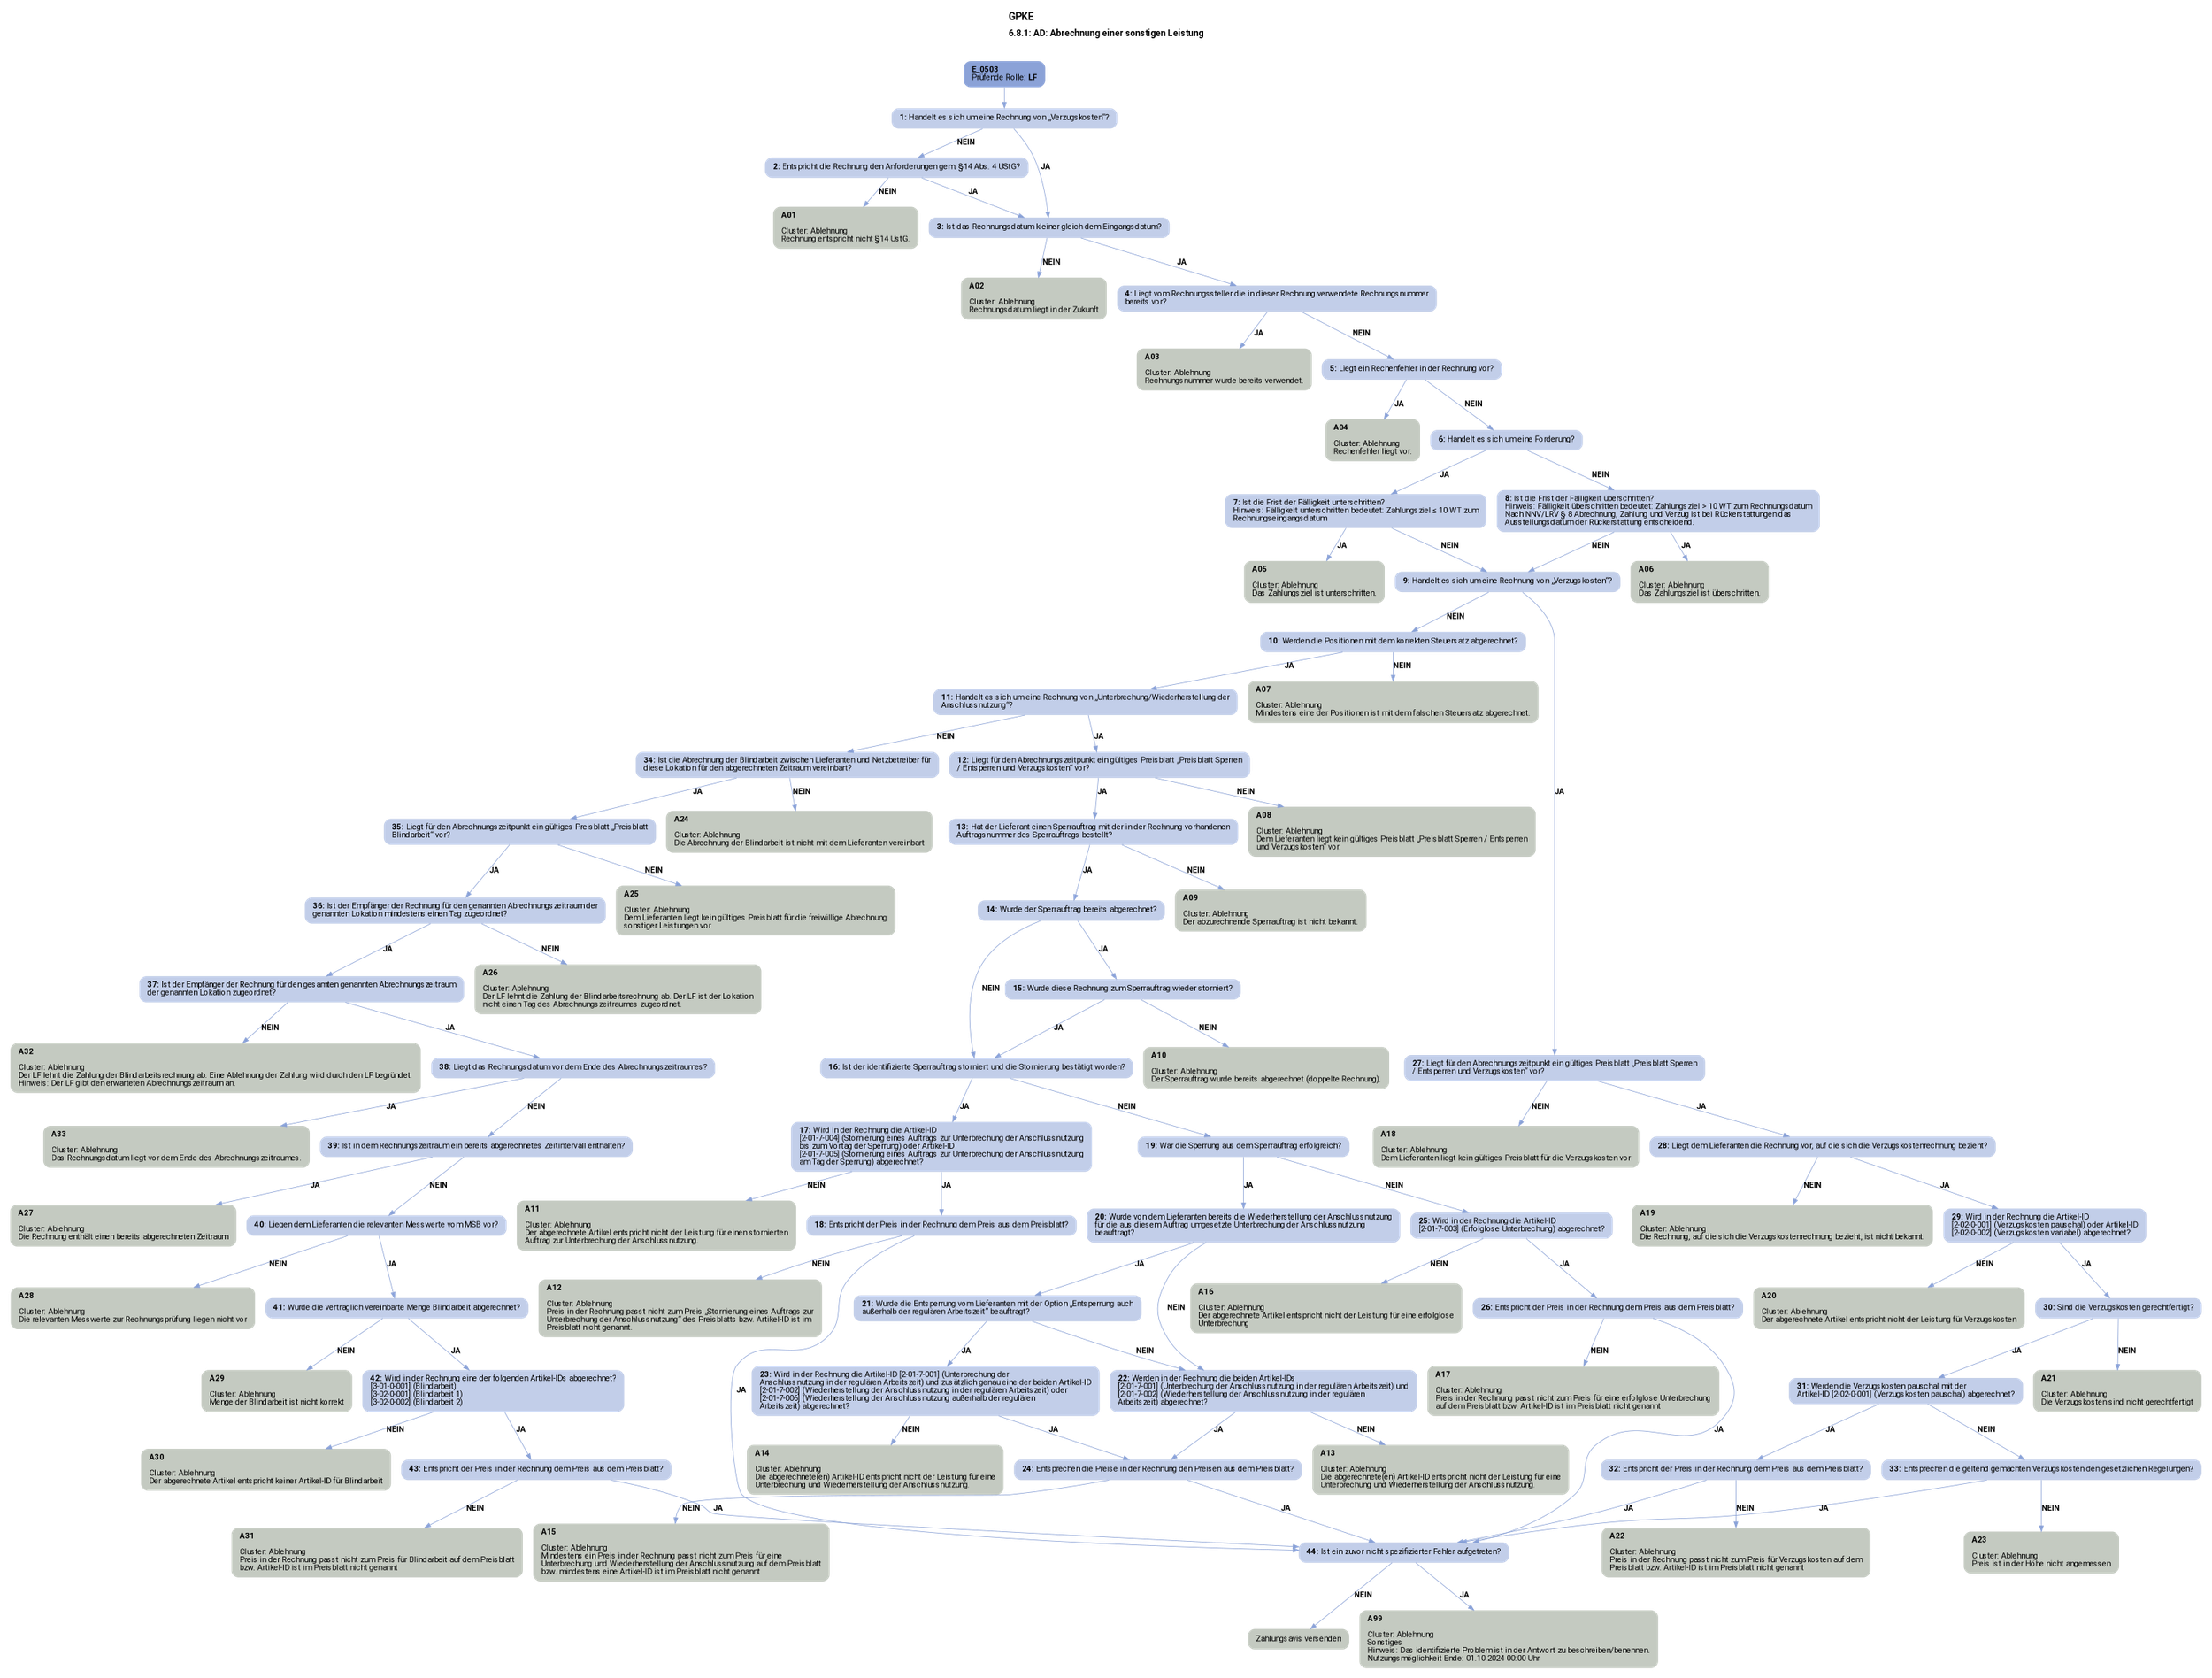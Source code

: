 digraph D {
    labelloc="t";
    label=<<B><FONT POINT-SIZE="18">GPKE</FONT></B><BR align="left"/><BR/><B><FONT POINT-SIZE="16">6.8.1: AD: Abrechnung einer sonstigen Leistung</FONT></B><BR align="left"/><BR/><BR/><BR/>>;
    ratio="compress";
    concentrate=true;
    pack=true;
    rankdir=TB;
    packmode="array";
    size="20,20";
    fontsize=12;
    pad=0.25;
    "Start" [margin="0.2,0.12", shape=box, style="filled,rounded", penwidth=0.0, fillcolor="#8ba2d7", label=<<B>E_0503</B><BR align="left"/><FONT>Prüfende Rolle: <B>LF</B></FONT><BR align="center"/>>, fontname="Roboto, sans-serif"];
    "1" [margin="0.2,0.12", shape=box, style="filled,rounded", penwidth=0.0, fillcolor="#c2cee9", label=<<B>1: </B>Handelt es sich um eine Rechnung von „Verzugskosten“?<BR align="left"/>>, fontname="Roboto, sans-serif"];
    "2" [margin="0.2,0.12", shape=box, style="filled,rounded", penwidth=0.0, fillcolor="#c2cee9", label=<<B>2: </B>Entspricht die Rechnung den Anforderungen gem. §14 Abs. 4 UStG?<BR align="left"/>>, fontname="Roboto, sans-serif"];
    "A01" [margin="0.2,0.12", shape=box, style="filled,rounded", penwidth=0.0, fillcolor="#c4cac1", label=<<B>A01</B><BR align="left"/><BR align="left"/><FONT>Cluster: Ablehnung<BR align="left"/>Rechnung entspricht nicht §14 UstG.<BR align="left"/></FONT>>, fontname="Roboto, sans-serif"];
    "3" [margin="0.2,0.12", shape=box, style="filled,rounded", penwidth=0.0, fillcolor="#c2cee9", label=<<B>3: </B>Ist das Rechnungsdatum kleiner gleich dem Eingangsdatum?<BR align="left"/>>, fontname="Roboto, sans-serif"];
    "A02" [margin="0.2,0.12", shape=box, style="filled,rounded", penwidth=0.0, fillcolor="#c4cac1", label=<<B>A02</B><BR align="left"/><BR align="left"/><FONT>Cluster: Ablehnung<BR align="left"/>Rechnungsdatum liegt in der Zukunft<BR align="left"/></FONT>>, fontname="Roboto, sans-serif"];
    "4" [margin="0.2,0.12", shape=box, style="filled,rounded", penwidth=0.0, fillcolor="#c2cee9", label=<<B>4: </B>Liegt vom Rechnungssteller die in dieser Rechnung verwendete Rechnungsnummer<BR align="left"/>bereits vor?<BR align="left"/>>, fontname="Roboto, sans-serif"];
    "A03" [margin="0.2,0.12", shape=box, style="filled,rounded", penwidth=0.0, fillcolor="#c4cac1", label=<<B>A03</B><BR align="left"/><BR align="left"/><FONT>Cluster: Ablehnung<BR align="left"/>Rechnungsnummer wurde bereits verwendet.<BR align="left"/></FONT>>, fontname="Roboto, sans-serif"];
    "5" [margin="0.2,0.12", shape=box, style="filled,rounded", penwidth=0.0, fillcolor="#c2cee9", label=<<B>5: </B>Liegt ein Rechenfehler in der Rechnung vor?<BR align="left"/>>, fontname="Roboto, sans-serif"];
    "A04" [margin="0.2,0.12", shape=box, style="filled,rounded", penwidth=0.0, fillcolor="#c4cac1", label=<<B>A04</B><BR align="left"/><BR align="left"/><FONT>Cluster: Ablehnung<BR align="left"/>Rechenfehler liegt vor.<BR align="left"/></FONT>>, fontname="Roboto, sans-serif"];
    "6" [margin="0.2,0.12", shape=box, style="filled,rounded", penwidth=0.0, fillcolor="#c2cee9", label=<<B>6: </B>Handelt es sich um eine Forderung?<BR align="left"/>>, fontname="Roboto, sans-serif"];
    "7" [margin="0.2,0.12", shape=box, style="filled,rounded", penwidth=0.0, fillcolor="#c2cee9", label=<<B>7: </B>Ist die Frist der Fälligkeit unterschritten?<BR align="left"/>Hinweis: Fälligkeit unterschritten bedeutet: Zahlungsziel ≤ 10 WT zum<BR align="left"/>Rechnungseingangsdatum<BR align="left"/>>, fontname="Roboto, sans-serif"];
    "A05" [margin="0.2,0.12", shape=box, style="filled,rounded", penwidth=0.0, fillcolor="#c4cac1", label=<<B>A05</B><BR align="left"/><BR align="left"/><FONT>Cluster: Ablehnung<BR align="left"/>Das Zahlungsziel ist unterschritten.<BR align="left"/></FONT>>, fontname="Roboto, sans-serif"];
    "8" [margin="0.2,0.12", shape=box, style="filled,rounded", penwidth=0.0, fillcolor="#c2cee9", label=<<B>8: </B>Ist die Frist der Fälligkeit überschritten?<BR align="left"/>Hinweis: Fälligkeit überschritten bedeutet: Zahlungsziel &gt; 10 WT zum Rechnungsdatum<BR align="left"/>Nach NNV/LRV § 8 Abrechnung, Zahlung und Verzug ist bei Rückerstattungen das<BR align="left"/>Ausstellungsdatum der Rückerstattung entscheidend.<BR align="left"/>>, fontname="Roboto, sans-serif"];
    "A06" [margin="0.2,0.12", shape=box, style="filled,rounded", penwidth=0.0, fillcolor="#c4cac1", label=<<B>A06</B><BR align="left"/><BR align="left"/><FONT>Cluster: Ablehnung<BR align="left"/>Das Zahlungsziel ist überschritten.<BR align="left"/></FONT>>, fontname="Roboto, sans-serif"];
    "9" [margin="0.2,0.12", shape=box, style="filled,rounded", penwidth=0.0, fillcolor="#c2cee9", label=<<B>9: </B>Handelt es sich um eine Rechnung von „Verzugskosten“?<BR align="left"/>>, fontname="Roboto, sans-serif"];
    "10" [margin="0.2,0.12", shape=box, style="filled,rounded", penwidth=0.0, fillcolor="#c2cee9", label=<<B>10: </B>Werden die Positionen mit dem korrekten Steuersatz abgerechnet?<BR align="left"/>>, fontname="Roboto, sans-serif"];
    "A07" [margin="0.2,0.12", shape=box, style="filled,rounded", penwidth=0.0, fillcolor="#c4cac1", label=<<B>A07</B><BR align="left"/><BR align="left"/><FONT>Cluster: Ablehnung<BR align="left"/>Mindestens eine der Positionen ist mit dem falschen Steuersatz abgerechnet.<BR align="left"/></FONT>>, fontname="Roboto, sans-serif"];
    "11" [margin="0.2,0.12", shape=box, style="filled,rounded", penwidth=0.0, fillcolor="#c2cee9", label=<<B>11: </B>Handelt es sich um eine Rechnung von „Unterbrechung/Wiederherstellung der<BR align="left"/>Anschlussnutzung“?<BR align="left"/>>, fontname="Roboto, sans-serif"];
    "12" [margin="0.2,0.12", shape=box, style="filled,rounded", penwidth=0.0, fillcolor="#c2cee9", label=<<B>12: </B>Liegt für den Abrechnungszeitpunkt ein gültiges Preisblatt „Preisblatt Sperren<BR align="left"/>/ Entsperren und Verzugskosten“ vor?<BR align="left"/>>, fontname="Roboto, sans-serif"];
    "A08" [margin="0.2,0.12", shape=box, style="filled,rounded", penwidth=0.0, fillcolor="#c4cac1", label=<<B>A08</B><BR align="left"/><BR align="left"/><FONT>Cluster: Ablehnung<BR align="left"/>Dem Lieferanten liegt kein gültiges Preisblatt „Preisblatt Sperren / Entsperren<BR align="left"/>und Verzugskosten“ vor.<BR align="left"/></FONT>>, fontname="Roboto, sans-serif"];
    "13" [margin="0.2,0.12", shape=box, style="filled,rounded", penwidth=0.0, fillcolor="#c2cee9", label=<<B>13: </B>Hat der Lieferant einen Sperrauftrag mit der in der Rechnung vorhandenen<BR align="left"/>Auftragsnummer des Sperrauftrags bestellt?<BR align="left"/>>, fontname="Roboto, sans-serif"];
    "A09" [margin="0.2,0.12", shape=box, style="filled,rounded", penwidth=0.0, fillcolor="#c4cac1", label=<<B>A09</B><BR align="left"/><BR align="left"/><FONT>Cluster: Ablehnung<BR align="left"/>Der abzurechnende Sperrauftrag ist nicht bekannt.<BR align="left"/></FONT>>, fontname="Roboto, sans-serif"];
    "14" [margin="0.2,0.12", shape=box, style="filled,rounded", penwidth=0.0, fillcolor="#c2cee9", label=<<B>14: </B>Wurde der Sperrauftrag bereits abgerechnet?<BR align="left"/>>, fontname="Roboto, sans-serif"];
    "15" [margin="0.2,0.12", shape=box, style="filled,rounded", penwidth=0.0, fillcolor="#c2cee9", label=<<B>15: </B>Wurde diese Rechnung zum Sperrauftrag wieder storniert?<BR align="left"/>>, fontname="Roboto, sans-serif"];
    "A10" [margin="0.2,0.12", shape=box, style="filled,rounded", penwidth=0.0, fillcolor="#c4cac1", label=<<B>A10</B><BR align="left"/><BR align="left"/><FONT>Cluster: Ablehnung<BR align="left"/>Der Sperrauftrag wurde bereits abgerechnet (doppelte Rechnung).<BR align="left"/></FONT>>, fontname="Roboto, sans-serif"];
    "16" [margin="0.2,0.12", shape=box, style="filled,rounded", penwidth=0.0, fillcolor="#c2cee9", label=<<B>16: </B>Ist der identifizierte Sperrauftrag storniert und die Stornierung bestätigt worden?<BR align="left"/>>, fontname="Roboto, sans-serif"];
    "17" [margin="0.2,0.12", shape=box, style="filled,rounded", penwidth=0.0, fillcolor="#c2cee9", label=<<B>17: </B>Wird in der Rechnung die Artikel-ID<BR align="left"/>[2-01-7-004] (Stornierung eines Auftrags zur Unterbrechung der Anschlussnutzung<BR align="left"/>bis zum Vortag der Sperrung) oder Artikel-ID<BR align="left"/>[2-01-7-005] (Stornierung eines Auftrags zur Unterbrechung der Anschlussnutzung<BR align="left"/>am Tag der Sperrung) abgerechnet?<BR align="left"/>>, fontname="Roboto, sans-serif"];
    "A11" [margin="0.2,0.12", shape=box, style="filled,rounded", penwidth=0.0, fillcolor="#c4cac1", label=<<B>A11</B><BR align="left"/><BR align="left"/><FONT>Cluster: Ablehnung<BR align="left"/>Der abgerechnete Artikel entspricht nicht der Leistung für einen stornierten<BR align="left"/>Auftrag zur Unterbrechung der Anschlussnutzung.<BR align="left"/></FONT>>, fontname="Roboto, sans-serif"];
    "18" [margin="0.2,0.12", shape=box, style="filled,rounded", penwidth=0.0, fillcolor="#c2cee9", label=<<B>18: </B>Entspricht der Preis in der Rechnung dem Preis aus dem Preisblatt?<BR align="left"/>>, fontname="Roboto, sans-serif"];
    "A12" [margin="0.2,0.12", shape=box, style="filled,rounded", penwidth=0.0, fillcolor="#c4cac1", label=<<B>A12</B><BR align="left"/><BR align="left"/><FONT>Cluster: Ablehnung<BR align="left"/>Preis in der Rechnung passt nicht zum Preis „Stornierung eines Auftrags zur<BR align="left"/>Unterbrechung der Anschlussnutzung“ des Preisblatts bzw. Artikel-ID ist im<BR align="left"/>Preisblatt nicht genannt.<BR align="left"/></FONT>>, fontname="Roboto, sans-serif"];
    "19" [margin="0.2,0.12", shape=box, style="filled,rounded", penwidth=0.0, fillcolor="#c2cee9", label=<<B>19: </B>War die Sperrung aus dem Sperrauftrag erfolgreich?<BR align="left"/>>, fontname="Roboto, sans-serif"];
    "20" [margin="0.2,0.12", shape=box, style="filled,rounded", penwidth=0.0, fillcolor="#c2cee9", label=<<B>20: </B>Wurde von dem Lieferanten bereits die Wiederherstellung der Anschlussnutzung<BR align="left"/>für die aus diesem Auftrag umgesetzte Unterbrechung der Anschlussnutzung<BR align="left"/>beauftragt?<BR align="left"/>>, fontname="Roboto, sans-serif"];
    "21" [margin="0.2,0.12", shape=box, style="filled,rounded", penwidth=0.0, fillcolor="#c2cee9", label=<<B>21: </B>Wurde die Entsperrung vom Lieferanten mit der Option „Entsperrung auch<BR align="left"/>außerhalb der regulären Arbeitszeit“ beauftragt?<BR align="left"/>>, fontname="Roboto, sans-serif"];
    "22" [margin="0.2,0.12", shape=box, style="filled,rounded", penwidth=0.0, fillcolor="#c2cee9", label=<<B>22: </B>Werden in der Rechnung die beiden Artikel-IDs<BR align="left"/>[2-01-7-001] (Unterbrechung der Anschlussnutzung in der regulären Arbeitszeit) und<BR align="left"/>[2-01-7-002] (Wiederherstellung der Anschlussnutzung in der regulären<BR align="left"/>Arbeitszeit) abgerechnet?<BR align="left"/>>, fontname="Roboto, sans-serif"];
    "A13" [margin="0.2,0.12", shape=box, style="filled,rounded", penwidth=0.0, fillcolor="#c4cac1", label=<<B>A13</B><BR align="left"/><BR align="left"/><FONT>Cluster: Ablehnung<BR align="left"/>Die abgerechnete(en) Artikel-ID entspricht nicht der Leistung für eine<BR align="left"/>Unterbrechung und Wiederherstellung der Anschlussnutzung.<BR align="left"/></FONT>>, fontname="Roboto, sans-serif"];
    "23" [margin="0.2,0.12", shape=box, style="filled,rounded", penwidth=0.0, fillcolor="#c2cee9", label=<<B>23: </B>Wird in der Rechnung die Artikel-ID [2-01-7-001] (Unterbrechung der<BR align="left"/>Anschlussnutzung in der regulären Arbeitszeit) und zusätzlich genau eine der beiden Artikel-ID<BR align="left"/>[2-01-7-002] (Wiederherstellung der Anschlussnutzung in der regulären Arbeitszeit) oder<BR align="left"/>[2-01-7-006] (Wiederherstellung der Anschlussnutzung außerhalb der regulären<BR align="left"/>Arbeitszeit) abgerechnet?<BR align="left"/>>, fontname="Roboto, sans-serif"];
    "A14" [margin="0.2,0.12", shape=box, style="filled,rounded", penwidth=0.0, fillcolor="#c4cac1", label=<<B>A14</B><BR align="left"/><BR align="left"/><FONT>Cluster: Ablehnung<BR align="left"/>Die abgerechnete(en) Artikel-ID entspricht nicht der Leistung für eine<BR align="left"/>Unterbrechung und Wiederherstellung der Anschlussnutzung.<BR align="left"/></FONT>>, fontname="Roboto, sans-serif"];
    "24" [margin="0.2,0.12", shape=box, style="filled,rounded", penwidth=0.0, fillcolor="#c2cee9", label=<<B>24: </B>Entsprechen die Preise in der Rechnung den Preisen aus dem Preisblatt?<BR align="left"/>>, fontname="Roboto, sans-serif"];
    "A15" [margin="0.2,0.12", shape=box, style="filled,rounded", penwidth=0.0, fillcolor="#c4cac1", label=<<B>A15</B><BR align="left"/><BR align="left"/><FONT>Cluster: Ablehnung<BR align="left"/>Mindestens ein Preis in der Rechnung passt nicht zum Preis für eine<BR align="left"/>Unterbrechung und Wiederherstellung der Anschlussnutzung auf dem Preisblatt<BR align="left"/>bzw. mindestens eine Artikel-ID ist im Preisblatt nicht genannt<BR align="left"/></FONT>>, fontname="Roboto, sans-serif"];
    "25" [margin="0.2,0.12", shape=box, style="filled,rounded", penwidth=0.0, fillcolor="#c2cee9", label=<<B>25: </B>Wird in der Rechnung die Artikel-ID<BR align="left"/>[2-01-7-003] (Erfolglose Unterbrechung) abgerechnet?<BR align="left"/>>, fontname="Roboto, sans-serif"];
    "A16" [margin="0.2,0.12", shape=box, style="filled,rounded", penwidth=0.0, fillcolor="#c4cac1", label=<<B>A16</B><BR align="left"/><BR align="left"/><FONT>Cluster: Ablehnung<BR align="left"/>Der abgerechnete Artikel entspricht nicht der Leistung für eine erfolglose<BR align="left"/>Unterbrechung<BR align="left"/></FONT>>, fontname="Roboto, sans-serif"];
    "26" [margin="0.2,0.12", shape=box, style="filled,rounded", penwidth=0.0, fillcolor="#c2cee9", label=<<B>26: </B>Entspricht der Preis in der Rechnung dem Preis aus dem Preisblatt?<BR align="left"/>>, fontname="Roboto, sans-serif"];
    "A17" [margin="0.2,0.12", shape=box, style="filled,rounded", penwidth=0.0, fillcolor="#c4cac1", label=<<B>A17</B><BR align="left"/><BR align="left"/><FONT>Cluster: Ablehnung<BR align="left"/>Preis in der Rechnung passt nicht zum Preis für eine erfolglose Unterbrechung<BR align="left"/>auf dem Preisblatt bzw. Artikel-ID ist im Preisblatt nicht genannt<BR align="left"/></FONT>>, fontname="Roboto, sans-serif"];
    "27" [margin="0.2,0.12", shape=box, style="filled,rounded", penwidth=0.0, fillcolor="#c2cee9", label=<<B>27: </B>Liegt für den Abrechnungszeitpunkt ein gültiges Preisblatt „Preisblatt Sperren<BR align="left"/>/ Entsperren und Verzugskosten“ vor?<BR align="left"/>>, fontname="Roboto, sans-serif"];
    "A18" [margin="0.2,0.12", shape=box, style="filled,rounded", penwidth=0.0, fillcolor="#c4cac1", label=<<B>A18</B><BR align="left"/><BR align="left"/><FONT>Cluster: Ablehnung<BR align="left"/>Dem Lieferanten liegt kein gültiges Preisblatt für die Verzugskosten vor<BR align="left"/></FONT>>, fontname="Roboto, sans-serif"];
    "28" [margin="0.2,0.12", shape=box, style="filled,rounded", penwidth=0.0, fillcolor="#c2cee9", label=<<B>28: </B>Liegt dem Lieferanten die Rechnung vor, auf die sich die Verzugskostenrechnung bezieht?<BR align="left"/>>, fontname="Roboto, sans-serif"];
    "A19" [margin="0.2,0.12", shape=box, style="filled,rounded", penwidth=0.0, fillcolor="#c4cac1", label=<<B>A19</B><BR align="left"/><BR align="left"/><FONT>Cluster: Ablehnung<BR align="left"/>Die Rechnung, auf die sich die Verzugskostenrechnung bezieht, ist nicht bekannt.<BR align="left"/></FONT>>, fontname="Roboto, sans-serif"];
    "29" [margin="0.2,0.12", shape=box, style="filled,rounded", penwidth=0.0, fillcolor="#c2cee9", label=<<B>29: </B>Wird in der Rechnung die Artikel-ID<BR align="left"/>[2-02-0-001] (Verzugskosten pauschal) oder Artikel-ID<BR align="left"/>[2-02-0-002] (Verzugskosten variabel) abgerechnet?<BR align="left"/>>, fontname="Roboto, sans-serif"];
    "A20" [margin="0.2,0.12", shape=box, style="filled,rounded", penwidth=0.0, fillcolor="#c4cac1", label=<<B>A20</B><BR align="left"/><BR align="left"/><FONT>Cluster: Ablehnung<BR align="left"/>Der abgerechnete Artikel entspricht nicht der Leistung für Verzugskosten<BR align="left"/></FONT>>, fontname="Roboto, sans-serif"];
    "30" [margin="0.2,0.12", shape=box, style="filled,rounded", penwidth=0.0, fillcolor="#c2cee9", label=<<B>30: </B>Sind die Verzugskosten gerechtfertigt?<BR align="left"/>>, fontname="Roboto, sans-serif"];
    "A21" [margin="0.2,0.12", shape=box, style="filled,rounded", penwidth=0.0, fillcolor="#c4cac1", label=<<B>A21</B><BR align="left"/><BR align="left"/><FONT>Cluster: Ablehnung<BR align="left"/>Die Verzugskosten sind nicht gerechtfertigt<BR align="left"/></FONT>>, fontname="Roboto, sans-serif"];
    "31" [margin="0.2,0.12", shape=box, style="filled,rounded", penwidth=0.0, fillcolor="#c2cee9", label=<<B>31: </B>Werden die Verzugskosten pauschal mit der<BR align="left"/>Artikel-ID [2-02-0-001] (Verzugskosten pauschal) abgerechnet?<BR align="left"/>>, fontname="Roboto, sans-serif"];
    "32" [margin="0.2,0.12", shape=box, style="filled,rounded", penwidth=0.0, fillcolor="#c2cee9", label=<<B>32: </B>Entspricht der Preis in der Rechnung dem Preis aus dem Preisblatt?<BR align="left"/>>, fontname="Roboto, sans-serif"];
    "A22" [margin="0.2,0.12", shape=box, style="filled,rounded", penwidth=0.0, fillcolor="#c4cac1", label=<<B>A22</B><BR align="left"/><BR align="left"/><FONT>Cluster: Ablehnung<BR align="left"/>Preis in der Rechnung passt nicht zum Preis für Verzugskosten auf dem<BR align="left"/>Preisblatt bzw. Artikel-ID ist im Preisblatt nicht genannt<BR align="left"/></FONT>>, fontname="Roboto, sans-serif"];
    "33" [margin="0.2,0.12", shape=box, style="filled,rounded", penwidth=0.0, fillcolor="#c2cee9", label=<<B>33: </B>Entsprechen die geltend gemachten Verzugskosten den gesetzlichen Regelungen?<BR align="left"/>>, fontname="Roboto, sans-serif"];
    "A23" [margin="0.2,0.12", shape=box, style="filled,rounded", penwidth=0.0, fillcolor="#c4cac1", label=<<B>A23</B><BR align="left"/><BR align="left"/><FONT>Cluster: Ablehnung<BR align="left"/>Preis ist in der Höhe nicht angemessen<BR align="left"/></FONT>>, fontname="Roboto, sans-serif"];
    "34" [margin="0.2,0.12", shape=box, style="filled,rounded", penwidth=0.0, fillcolor="#c2cee9", label=<<B>34: </B>Ist die Abrechnung der Blindarbeit zwischen Lieferanten und Netzbetreiber für<BR align="left"/>diese Lokation für den abgerechneten Zeitraum vereinbart?<BR align="left"/>>, fontname="Roboto, sans-serif"];
    "A24" [margin="0.2,0.12", shape=box, style="filled,rounded", penwidth=0.0, fillcolor="#c4cac1", label=<<B>A24</B><BR align="left"/><BR align="left"/><FONT>Cluster: Ablehnung<BR align="left"/>Die Abrechnung der Blindarbeit ist nicht mit dem Lieferanten vereinbart<BR align="left"/></FONT>>, fontname="Roboto, sans-serif"];
    "35" [margin="0.2,0.12", shape=box, style="filled,rounded", penwidth=0.0, fillcolor="#c2cee9", label=<<B>35: </B>Liegt für den Abrechnungszeitpunkt ein gültiges Preisblatt „Preisblatt<BR align="left"/>Blindarbeit“ vor?<BR align="left"/>>, fontname="Roboto, sans-serif"];
    "A25" [margin="0.2,0.12", shape=box, style="filled,rounded", penwidth=0.0, fillcolor="#c4cac1", label=<<B>A25</B><BR align="left"/><BR align="left"/><FONT>Cluster: Ablehnung<BR align="left"/>Dem Lieferanten liegt kein gültiges Preisblatt für die freiwillige Abrechnung<BR align="left"/>sonstiger Leistungen vor<BR align="left"/></FONT>>, fontname="Roboto, sans-serif"];
    "36" [margin="0.2,0.12", shape=box, style="filled,rounded", penwidth=0.0, fillcolor="#c2cee9", label=<<B>36: </B>Ist der Empfänger der Rechnung für den genannten Abrechnungszeitraum der<BR align="left"/>genannten Lokation mindestens einen Tag zugeordnet?<BR align="left"/>>, fontname="Roboto, sans-serif"];
    "A26" [margin="0.2,0.12", shape=box, style="filled,rounded", penwidth=0.0, fillcolor="#c4cac1", label=<<B>A26</B><BR align="left"/><BR align="left"/><FONT>Cluster: Ablehnung<BR align="left"/>Der LF lehnt die Zahlung der Blindarbeitsrechnung ab. Der LF ist der Lokation<BR align="left"/>nicht einen Tag des Abrechnungszeitraumes zugeordnet.<BR align="left"/></FONT>>, fontname="Roboto, sans-serif"];
    "37" [margin="0.2,0.12", shape=box, style="filled,rounded", penwidth=0.0, fillcolor="#c2cee9", label=<<B>37: </B>Ist der Empfänger der Rechnung für den gesamten genannten Abrechnungszeitraum<BR align="left"/>der genannten Lokation zugeordnet?<BR align="left"/>>, fontname="Roboto, sans-serif"];
    "A32" [margin="0.2,0.12", shape=box, style="filled,rounded", penwidth=0.0, fillcolor="#c4cac1", label=<<B>A32</B><BR align="left"/><BR align="left"/><FONT>Cluster: Ablehnung<BR align="left"/>Der LF lehnt die Zahlung der Blindarbeitsrechnung ab. Eine Ablehnung der Zahlung wird durch den LF begründet.<BR align="left"/>Hinweis: Der LF gibt den erwarteten Abrechnungszeitraum an.<BR align="left"/></FONT>>, fontname="Roboto, sans-serif"];
    "38" [margin="0.2,0.12", shape=box, style="filled,rounded", penwidth=0.0, fillcolor="#c2cee9", label=<<B>38: </B>Liegt das Rechnungsdatum vor dem Ende des Abrechnungszeitraumes?<BR align="left"/>>, fontname="Roboto, sans-serif"];
    "A33" [margin="0.2,0.12", shape=box, style="filled,rounded", penwidth=0.0, fillcolor="#c4cac1", label=<<B>A33</B><BR align="left"/><BR align="left"/><FONT>Cluster: Ablehnung<BR align="left"/>Das Rechnungsdatum liegt vor dem Ende des Abrechnungszeitraumes.<BR align="left"/></FONT>>, fontname="Roboto, sans-serif"];
    "39" [margin="0.2,0.12", shape=box, style="filled,rounded", penwidth=0.0, fillcolor="#c2cee9", label=<<B>39: </B>Ist in dem Rechnungszeitraum ein bereits abgerechnetes Zeitintervall enthalten?<BR align="left"/>>, fontname="Roboto, sans-serif"];
    "A27" [margin="0.2,0.12", shape=box, style="filled,rounded", penwidth=0.0, fillcolor="#c4cac1", label=<<B>A27</B><BR align="left"/><BR align="left"/><FONT>Cluster: Ablehnung<BR align="left"/>Die Rechnung enthält einen bereits abgerechneten Zeitraum<BR align="left"/></FONT>>, fontname="Roboto, sans-serif"];
    "40" [margin="0.2,0.12", shape=box, style="filled,rounded", penwidth=0.0, fillcolor="#c2cee9", label=<<B>40: </B>Liegen dem Lieferanten die relevanten Messwerte vom MSB vor?<BR align="left"/>>, fontname="Roboto, sans-serif"];
    "A28" [margin="0.2,0.12", shape=box, style="filled,rounded", penwidth=0.0, fillcolor="#c4cac1", label=<<B>A28</B><BR align="left"/><BR align="left"/><FONT>Cluster: Ablehnung<BR align="left"/>Die relevanten Messwerte zur Rechnungsprüfung liegen nicht vor<BR align="left"/></FONT>>, fontname="Roboto, sans-serif"];
    "41" [margin="0.2,0.12", shape=box, style="filled,rounded", penwidth=0.0, fillcolor="#c2cee9", label=<<B>41: </B>Wurde die vertraglich vereinbarte Menge Blindarbeit abgerechnet?<BR align="left"/>>, fontname="Roboto, sans-serif"];
    "A29" [margin="0.2,0.12", shape=box, style="filled,rounded", penwidth=0.0, fillcolor="#c4cac1", label=<<B>A29</B><BR align="left"/><BR align="left"/><FONT>Cluster: Ablehnung<BR align="left"/>Menge der Blindarbeit ist nicht korrekt<BR align="left"/></FONT>>, fontname="Roboto, sans-serif"];
    "42" [margin="0.2,0.12", shape=box, style="filled,rounded", penwidth=0.0, fillcolor="#c2cee9", label=<<B>42: </B>Wird in der Rechnung eine der folgenden Artikel-IDs abgerechnet?<BR align="left"/>[3-01-0-001] (Blindarbeit)<BR align="left"/>[3-02-0-001] (Blindarbeit 1)<BR align="left"/>[3-02-0-002] (Blindarbeit 2)<BR align="left"/>>, fontname="Roboto, sans-serif"];
    "A30" [margin="0.2,0.12", shape=box, style="filled,rounded", penwidth=0.0, fillcolor="#c4cac1", label=<<B>A30</B><BR align="left"/><BR align="left"/><FONT>Cluster: Ablehnung<BR align="left"/>Der abgerechnete Artikel entspricht keiner Artikel-ID für Blindarbeit<BR align="left"/></FONT>>, fontname="Roboto, sans-serif"];
    "43" [margin="0.2,0.12", shape=box, style="filled,rounded", penwidth=0.0, fillcolor="#c2cee9", label=<<B>43: </B>Entspricht der Preis in der Rechnung dem Preis aus dem Preisblatt?<BR align="left"/>>, fontname="Roboto, sans-serif"];
    "A31" [margin="0.2,0.12", shape=box, style="filled,rounded", penwidth=0.0, fillcolor="#c4cac1", label=<<B>A31</B><BR align="left"/><BR align="left"/><FONT>Cluster: Ablehnung<BR align="left"/>Preis in der Rechnung passt nicht zum Preis für Blindarbeit auf dem Preisblatt<BR align="left"/>bzw. Artikel-ID ist im Preisblatt nicht genannt<BR align="left"/></FONT>>, fontname="Roboto, sans-serif"];
    "44" [margin="0.2,0.12", shape=box, style="filled,rounded", penwidth=0.0, fillcolor="#c2cee9", label=<<B>44: </B>Ist ein zuvor nicht spezifizierter Fehler aufgetreten?<BR align="left"/>>, fontname="Roboto, sans-serif"];
    "Zahlungsavis versenden" [margin="0.2,0.12", shape=box, style="filled,rounded", penwidth=0.0, fillcolor="#c4cac1", label=<<FONT>Zahlungsavis versenden<BR align="left"/></FONT>>, fontname="Roboto, sans-serif"];
    "A99" [margin="0.2,0.12", shape=box, style="filled,rounded", penwidth=0.0, fillcolor="#c4cac1", label=<<B>A99</B><BR align="left"/><BR align="left"/><FONT>Cluster: Ablehnung<BR align="left"/>Sonstiges<BR align="left"/>Hinweis: Das identifizierte Problem ist in der Antwort zu beschreiben/benennen.<BR align="left"/>Nutzungsmöglichkeit Ende: 01.10.2024 00:00 Uhr<BR align="left"/></FONT>>, fontname="Roboto, sans-serif"];

    "Start" -> "1" [color="#88a0d6"];
    "1" -> "3" [label=<<B>JA</B>>, color="#88a0d6", fontname="Roboto, sans-serif"];
    "1" -> "2" [label=<<B>NEIN</B>>, color="#88a0d6", fontname="Roboto, sans-serif"];
    "2" -> "A01" [label=<<B>NEIN</B>>, color="#88a0d6", fontname="Roboto, sans-serif"];
    "2" -> "3" [label=<<B>JA</B>>, color="#88a0d6", fontname="Roboto, sans-serif"];
    "3" -> "A02" [label=<<B>NEIN</B>>, color="#88a0d6", fontname="Roboto, sans-serif"];
    "3" -> "4" [label=<<B>JA</B>>, color="#88a0d6", fontname="Roboto, sans-serif"];
    "4" -> "A03" [label=<<B>JA</B>>, color="#88a0d6", fontname="Roboto, sans-serif"];
    "4" -> "5" [label=<<B>NEIN</B>>, color="#88a0d6", fontname="Roboto, sans-serif"];
    "5" -> "A04" [label=<<B>JA</B>>, color="#88a0d6", fontname="Roboto, sans-serif"];
    "5" -> "6" [label=<<B>NEIN</B>>, color="#88a0d6", fontname="Roboto, sans-serif"];
    "6" -> "7" [label=<<B>JA</B>>, color="#88a0d6", fontname="Roboto, sans-serif"];
    "6" -> "8" [label=<<B>NEIN</B>>, color="#88a0d6", fontname="Roboto, sans-serif"];
    "7" -> "A05" [label=<<B>JA</B>>, color="#88a0d6", fontname="Roboto, sans-serif"];
    "7" -> "9" [label=<<B>NEIN</B>>, color="#88a0d6", fontname="Roboto, sans-serif"];
    "8" -> "A06" [label=<<B>JA</B>>, color="#88a0d6", fontname="Roboto, sans-serif"];
    "8" -> "9" [label=<<B>NEIN</B>>, color="#88a0d6", fontname="Roboto, sans-serif"];
    "9" -> "27" [label=<<B>JA</B>>, color="#88a0d6", fontname="Roboto, sans-serif"];
    "9" -> "10" [label=<<B>NEIN</B>>, color="#88a0d6", fontname="Roboto, sans-serif"];
    "10" -> "A07" [label=<<B>NEIN</B>>, color="#88a0d6", fontname="Roboto, sans-serif"];
    "10" -> "11" [label=<<B>JA</B>>, color="#88a0d6", fontname="Roboto, sans-serif"];
    "11" -> "12" [label=<<B>JA</B>>, color="#88a0d6", fontname="Roboto, sans-serif"];
    "11" -> "34" [label=<<B>NEIN</B>>, color="#88a0d6", fontname="Roboto, sans-serif"];
    "12" -> "A08" [label=<<B>NEIN</B>>, color="#88a0d6", fontname="Roboto, sans-serif"];
    "12" -> "13" [label=<<B>JA</B>>, color="#88a0d6", fontname="Roboto, sans-serif"];
    "13" -> "A09" [label=<<B>NEIN</B>>, color="#88a0d6", fontname="Roboto, sans-serif"];
    "13" -> "14" [label=<<B>JA</B>>, color="#88a0d6", fontname="Roboto, sans-serif"];
    "14" -> "15" [label=<<B>JA</B>>, color="#88a0d6", fontname="Roboto, sans-serif"];
    "14" -> "16" [label=<<B>NEIN</B>>, color="#88a0d6", fontname="Roboto, sans-serif"];
    "15" -> "A10" [label=<<B>NEIN</B>>, color="#88a0d6", fontname="Roboto, sans-serif"];
    "15" -> "16" [label=<<B>JA</B>>, color="#88a0d6", fontname="Roboto, sans-serif"];
    "16" -> "17" [label=<<B>JA</B>>, color="#88a0d6", fontname="Roboto, sans-serif"];
    "16" -> "19" [label=<<B>NEIN</B>>, color="#88a0d6", fontname="Roboto, sans-serif"];
    "17" -> "A11" [label=<<B>NEIN</B>>, color="#88a0d6", fontname="Roboto, sans-serif"];
    "17" -> "18" [label=<<B>JA</B>>, color="#88a0d6", fontname="Roboto, sans-serif"];
    "18" -> "A12" [label=<<B>NEIN</B>>, color="#88a0d6", fontname="Roboto, sans-serif"];
    "18" -> "44" [label=<<B>JA</B>>, color="#88a0d6", fontname="Roboto, sans-serif"];
    "19" -> "20" [label=<<B>JA</B>>, color="#88a0d6", fontname="Roboto, sans-serif"];
    "19" -> "25" [label=<<B>NEIN</B>>, color="#88a0d6", fontname="Roboto, sans-serif"];
    "20" -> "21" [label=<<B>JA</B>>, color="#88a0d6", fontname="Roboto, sans-serif"];
    "20" -> "22" [label=<<B>NEIN</B>>, color="#88a0d6", fontname="Roboto, sans-serif"];
    "21" -> "23" [label=<<B>JA</B>>, color="#88a0d6", fontname="Roboto, sans-serif"];
    "21" -> "22" [label=<<B>NEIN</B>>, color="#88a0d6", fontname="Roboto, sans-serif"];
    "22" -> "A13" [label=<<B>NEIN</B>>, color="#88a0d6", fontname="Roboto, sans-serif"];
    "22" -> "24" [label=<<B>JA</B>>, color="#88a0d6", fontname="Roboto, sans-serif"];
    "23" -> "A14" [label=<<B>NEIN</B>>, color="#88a0d6", fontname="Roboto, sans-serif"];
    "23" -> "24" [label=<<B>JA</B>>, color="#88a0d6", fontname="Roboto, sans-serif"];
    "24" -> "A15" [label=<<B>NEIN</B>>, color="#88a0d6", fontname="Roboto, sans-serif"];
    "24" -> "44" [label=<<B>JA</B>>, color="#88a0d6", fontname="Roboto, sans-serif"];
    "25" -> "A16" [label=<<B>NEIN</B>>, color="#88a0d6", fontname="Roboto, sans-serif"];
    "25" -> "26" [label=<<B>JA</B>>, color="#88a0d6", fontname="Roboto, sans-serif"];
    "26" -> "A17" [label=<<B>NEIN</B>>, color="#88a0d6", fontname="Roboto, sans-serif"];
    "26" -> "44" [label=<<B>JA</B>>, color="#88a0d6", fontname="Roboto, sans-serif"];
    "27" -> "A18" [label=<<B>NEIN</B>>, color="#88a0d6", fontname="Roboto, sans-serif"];
    "27" -> "28" [label=<<B>JA</B>>, color="#88a0d6", fontname="Roboto, sans-serif"];
    "28" -> "A19" [label=<<B>NEIN</B>>, color="#88a0d6", fontname="Roboto, sans-serif"];
    "28" -> "29" [label=<<B>JA</B>>, color="#88a0d6", fontname="Roboto, sans-serif"];
    "29" -> "A20" [label=<<B>NEIN</B>>, color="#88a0d6", fontname="Roboto, sans-serif"];
    "29" -> "30" [label=<<B>JA</B>>, color="#88a0d6", fontname="Roboto, sans-serif"];
    "30" -> "A21" [label=<<B>NEIN</B>>, color="#88a0d6", fontname="Roboto, sans-serif"];
    "30" -> "31" [label=<<B>JA</B>>, color="#88a0d6", fontname="Roboto, sans-serif"];
    "31" -> "33" [label=<<B>NEIN</B>>, color="#88a0d6", fontname="Roboto, sans-serif"];
    "31" -> "32" [label=<<B>JA</B>>, color="#88a0d6", fontname="Roboto, sans-serif"];
    "32" -> "A22" [label=<<B>NEIN</B>>, color="#88a0d6", fontname="Roboto, sans-serif"];
    "32" -> "44" [label=<<B>JA</B>>, color="#88a0d6", fontname="Roboto, sans-serif"];
    "33" -> "A23" [label=<<B>NEIN</B>>, color="#88a0d6", fontname="Roboto, sans-serif"];
    "33" -> "44" [label=<<B>JA</B>>, color="#88a0d6", fontname="Roboto, sans-serif"];
    "34" -> "A24" [label=<<B>NEIN</B>>, color="#88a0d6", fontname="Roboto, sans-serif"];
    "34" -> "35" [label=<<B>JA</B>>, color="#88a0d6", fontname="Roboto, sans-serif"];
    "35" -> "A25" [label=<<B>NEIN</B>>, color="#88a0d6", fontname="Roboto, sans-serif"];
    "35" -> "36" [label=<<B>JA</B>>, color="#88a0d6", fontname="Roboto, sans-serif"];
    "36" -> "A26" [label=<<B>NEIN</B>>, color="#88a0d6", fontname="Roboto, sans-serif"];
    "36" -> "37" [label=<<B>JA</B>>, color="#88a0d6", fontname="Roboto, sans-serif"];
    "37" -> "A32" [label=<<B>NEIN</B>>, color="#88a0d6", fontname="Roboto, sans-serif"];
    "37" -> "38" [label=<<B>JA</B>>, color="#88a0d6", fontname="Roboto, sans-serif"];
    "38" -> "A33" [label=<<B>JA</B>>, color="#88a0d6", fontname="Roboto, sans-serif"];
    "38" -> "39" [label=<<B>NEIN</B>>, color="#88a0d6", fontname="Roboto, sans-serif"];
    "39" -> "A27" [label=<<B>JA</B>>, color="#88a0d6", fontname="Roboto, sans-serif"];
    "39" -> "40" [label=<<B>NEIN</B>>, color="#88a0d6", fontname="Roboto, sans-serif"];
    "40" -> "A28" [label=<<B>NEIN</B>>, color="#88a0d6", fontname="Roboto, sans-serif"];
    "40" -> "41" [label=<<B>JA</B>>, color="#88a0d6", fontname="Roboto, sans-serif"];
    "41" -> "A29" [label=<<B>NEIN</B>>, color="#88a0d6", fontname="Roboto, sans-serif"];
    "41" -> "42" [label=<<B>JA</B>>, color="#88a0d6", fontname="Roboto, sans-serif"];
    "42" -> "A30" [label=<<B>NEIN</B>>, color="#88a0d6", fontname="Roboto, sans-serif"];
    "42" -> "43" [label=<<B>JA</B>>, color="#88a0d6", fontname="Roboto, sans-serif"];
    "43" -> "A31" [label=<<B>NEIN</B>>, color="#88a0d6", fontname="Roboto, sans-serif"];
    "43" -> "44" [label=<<B>JA</B>>, color="#88a0d6", fontname="Roboto, sans-serif"];
    "44" -> "Zahlungsavis versenden" [label=<<B>NEIN</B>>, color="#88a0d6", fontname="Roboto, sans-serif"];
    "44" -> "A99" [label=<<B>JA</B>>, color="#88a0d6", fontname="Roboto, sans-serif"];

    bgcolor="transparent";
fontname="Roboto, sans-serif";
}